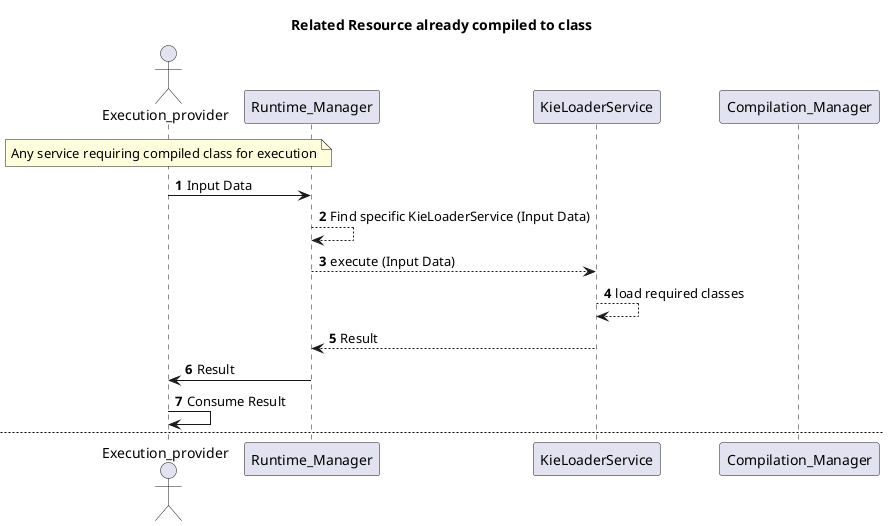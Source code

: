 /'
  Licensed to the Apache Software Foundation (ASF) under one
  or more contributor license agreements.  See the NOTICE file
  distributed with this work for additional information
  regarding copyright ownership.  The ASF licenses this file
  to you under the Apache License, Version 2.0 (the
  "License"); you may not use this file except in compliance
  with the License.  You may obtain a copy of the License at

    http://www.apache.org/licenses/LICENSE-2.0

  Unless required by applicable law or agreed to in writing,
  software distributed under the License is distributed on an
  "AS IS" BASIS, WITHOUT WARRANTIES OR CONDITIONS OF ANY
  KIND, either express or implied.  See the License for the
  specific language governing permissions and limitations
  under the License.
'/

@startuml
'https://plantuml.com/sequence-diagram


title Related Resource already compiled to class

autonumber 1
actor Execution_provider
note over Execution_provider: Any service requiring compiled class for execution

Execution_provider -> Runtime_Manager: Input Data
Runtime_Manager --> Runtime_Manager: Find specific KieLoaderService (Input Data)
Runtime_Manager --> KieLoaderService: execute (Input Data)
KieLoaderService --> KieLoaderService: load required classes
KieLoaderService --> Runtime_Manager: Result
Runtime_Manager -> Execution_provider: Result
Execution_provider -> Execution_provider: Consume Result

newpage Related Resource compiled on-the-fly

autonumber 1
note over Execution_provider: Any service requiring compiled class for execution

Execution_provider -> Runtime_Manager: Input Data
Runtime_Manager --> Runtime_Manager: Find specific KieLoaderService (Input Data)
Runtime_Manager --> KieLoaderService: execute (Input Data)
KieLoaderService --> Compilation_Manager: compile (Primary Resource)
Compilation_Manager --> KieLoaderService: Compiled Class
KieLoaderService --> KieLoaderService: load required classes
KieLoaderService --> Runtime_Manager: Result
Runtime_Manager -> Execution_provider: Result
Execution_provider -> Execution_provider: Consume Result

@enduml